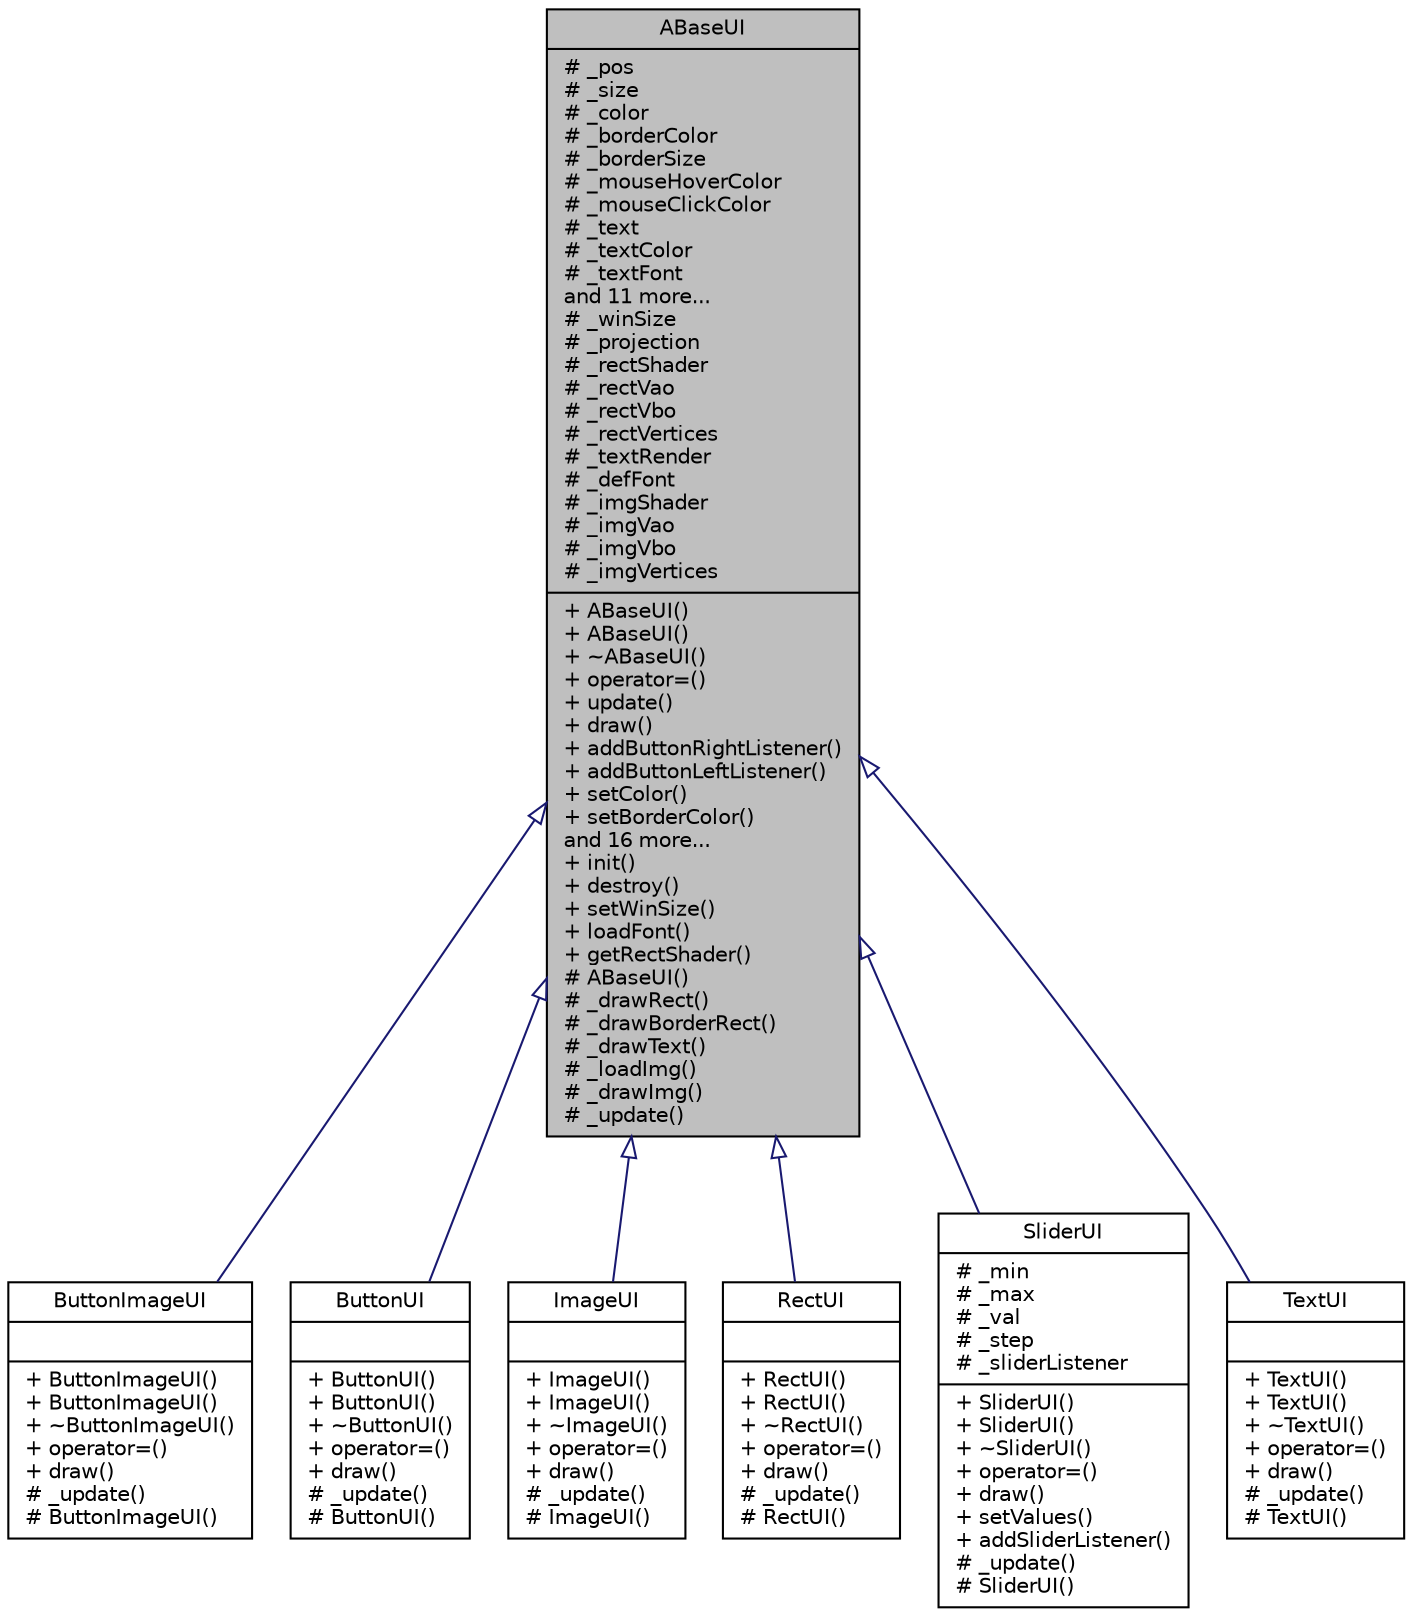 digraph "ABaseUI"
{
 // LATEX_PDF_SIZE
  edge [fontname="Helvetica",fontsize="10",labelfontname="Helvetica",labelfontsize="10"];
  node [fontname="Helvetica",fontsize="10",shape=record];
  Node1 [label="{ABaseUI\n|# _pos\l# _size\l# _color\l# _borderColor\l# _borderSize\l# _mouseHoverColor\l# _mouseClickColor\l# _text\l# _textColor\l# _textFont\land 11 more...\l# _winSize\l# _projection\l# _rectShader\l# _rectVao\l# _rectVbo\l# _rectVertices\l# _textRender\l# _defFont\l# _imgShader\l# _imgVao\l# _imgVbo\l# _imgVertices\l|+ ABaseUI()\l+ ABaseUI()\l+ ~ABaseUI()\l+ operator=()\l+ update()\l+ draw()\l+ addButtonRightListener()\l+ addButtonLeftListener()\l+ setColor()\l+ setBorderColor()\land 16 more...\l+ init()\l+ destroy()\l+ setWinSize()\l+ loadFont()\l+ getRectShader()\l# ABaseUI()\l# _drawRect()\l# _drawBorderRect()\l# _drawText()\l# _loadImg()\l# _drawImg()\l# _update()\l}",height=0.2,width=0.4,color="black", fillcolor="grey75", style="filled", fontcolor="black",tooltip=" "];
  Node1 -> Node2 [dir="back",color="midnightblue",fontsize="10",style="solid",arrowtail="onormal",fontname="Helvetica"];
  Node2 [label="{ButtonImageUI\n||+ ButtonImageUI()\l+ ButtonImageUI()\l+ ~ButtonImageUI()\l+ operator=()\l+ draw()\l# _update()\l# ButtonImageUI()\l}",height=0.2,width=0.4,color="black", fillcolor="white", style="filled",URL="$class_button_image_u_i.html",tooltip=" "];
  Node1 -> Node3 [dir="back",color="midnightblue",fontsize="10",style="solid",arrowtail="onormal",fontname="Helvetica"];
  Node3 [label="{ButtonUI\n||+ ButtonUI()\l+ ButtonUI()\l+ ~ButtonUI()\l+ operator=()\l+ draw()\l# _update()\l# ButtonUI()\l}",height=0.2,width=0.4,color="black", fillcolor="white", style="filled",URL="$class_button_u_i.html",tooltip=" "];
  Node1 -> Node4 [dir="back",color="midnightblue",fontsize="10",style="solid",arrowtail="onormal",fontname="Helvetica"];
  Node4 [label="{ImageUI\n||+ ImageUI()\l+ ImageUI()\l+ ~ImageUI()\l+ operator=()\l+ draw()\l# _update()\l# ImageUI()\l}",height=0.2,width=0.4,color="black", fillcolor="white", style="filled",URL="$class_image_u_i.html",tooltip=" "];
  Node1 -> Node5 [dir="back",color="midnightblue",fontsize="10",style="solid",arrowtail="onormal",fontname="Helvetica"];
  Node5 [label="{RectUI\n||+ RectUI()\l+ RectUI()\l+ ~RectUI()\l+ operator=()\l+ draw()\l# _update()\l# RectUI()\l}",height=0.2,width=0.4,color="black", fillcolor="white", style="filled",URL="$class_rect_u_i.html",tooltip=" "];
  Node1 -> Node6 [dir="back",color="midnightblue",fontsize="10",style="solid",arrowtail="onormal",fontname="Helvetica"];
  Node6 [label="{SliderUI\n|# _min\l# _max\l# _val\l# _step\l# _sliderListener\l|+ SliderUI()\l+ SliderUI()\l+ ~SliderUI()\l+ operator=()\l+ draw()\l+ setValues()\l+ addSliderListener()\l# _update()\l# SliderUI()\l}",height=0.2,width=0.4,color="black", fillcolor="white", style="filled",URL="$class_slider_u_i.html",tooltip=" "];
  Node1 -> Node7 [dir="back",color="midnightblue",fontsize="10",style="solid",arrowtail="onormal",fontname="Helvetica"];
  Node7 [label="{TextUI\n||+ TextUI()\l+ TextUI()\l+ ~TextUI()\l+ operator=()\l+ draw()\l# _update()\l# TextUI()\l}",height=0.2,width=0.4,color="black", fillcolor="white", style="filled",URL="$class_text_u_i.html",tooltip=" "];
}

